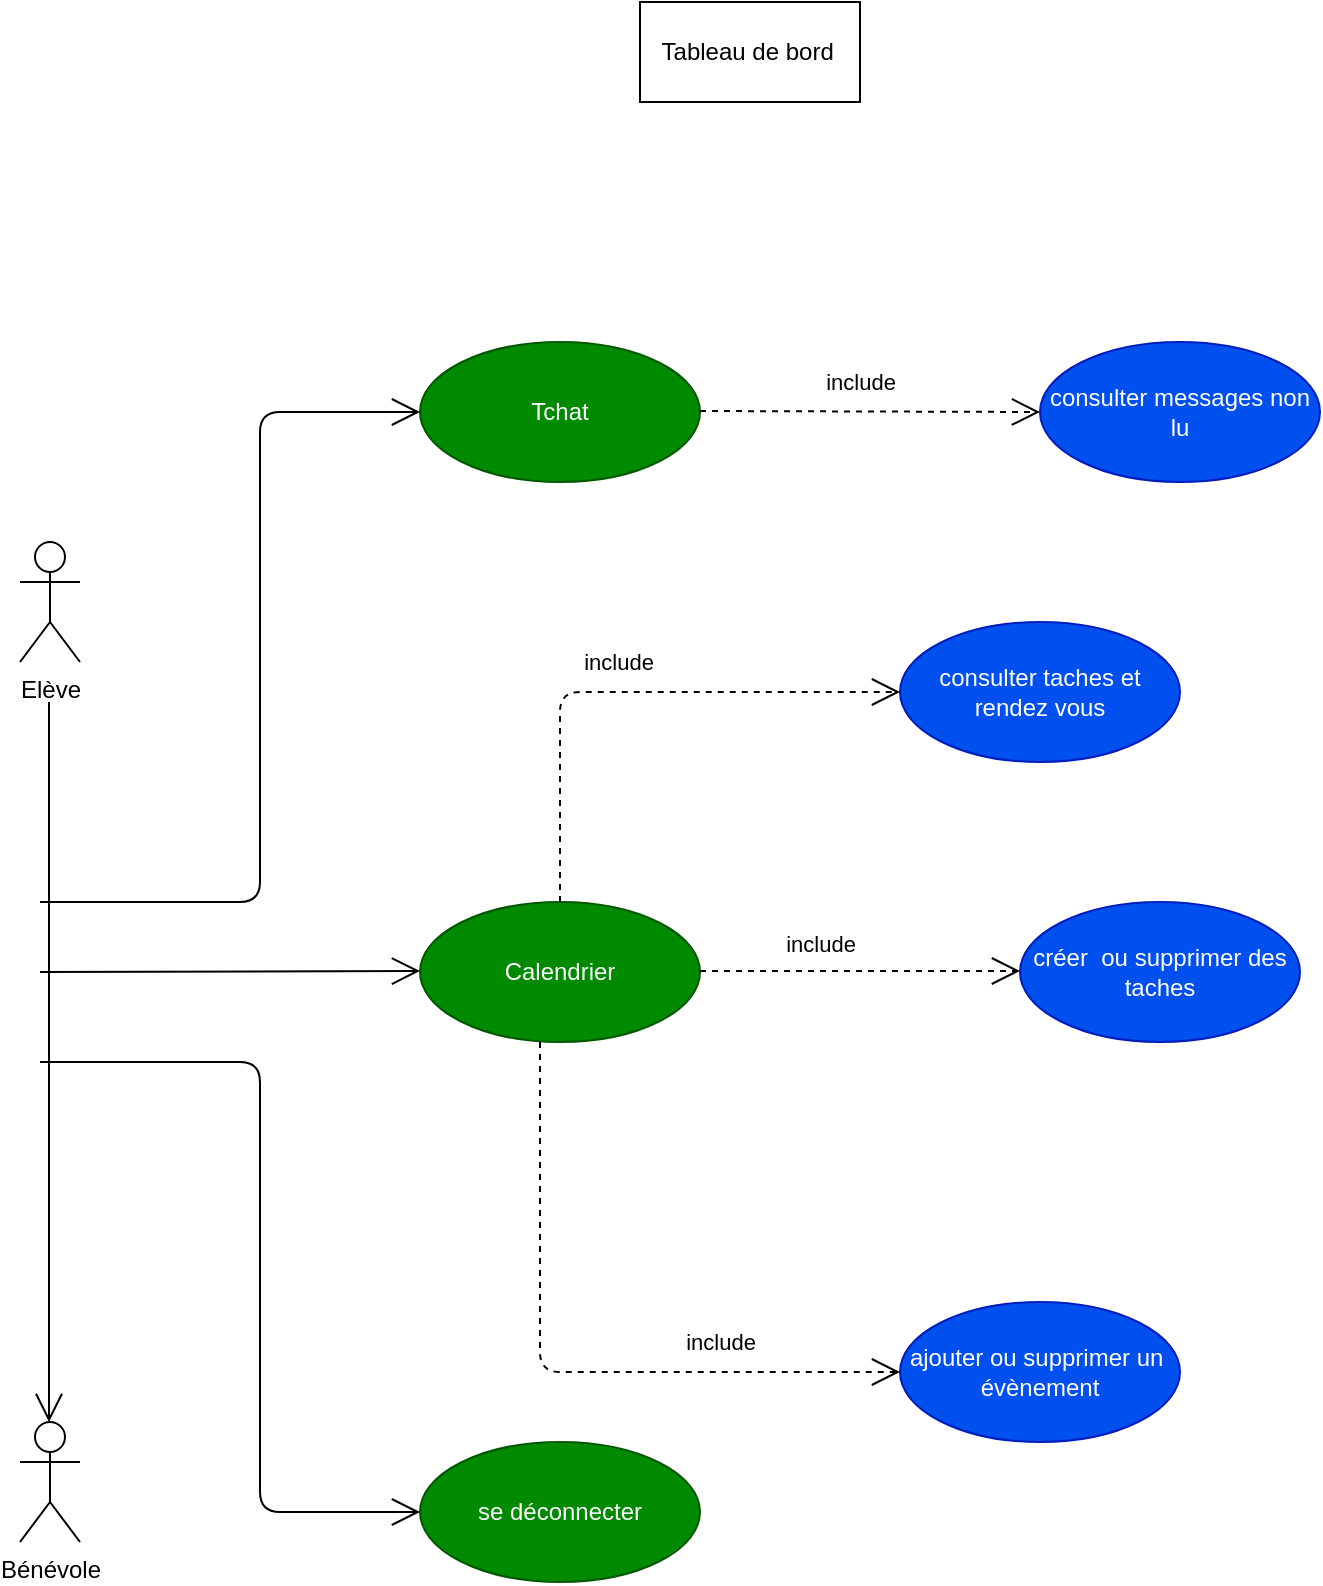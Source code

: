 <mxfile>
    <diagram id="BSrJ891Hfc8_6KQQKPbp" name="Page-1">
        <mxGraphModel dx="842" dy="617" grid="1" gridSize="10" guides="1" tooltips="1" connect="1" arrows="1" fold="1" page="1" pageScale="1" pageWidth="827" pageHeight="1169" math="0" shadow="0">
            <root>
                <mxCell id="0"/>
                <mxCell id="1" parent="0"/>
                <mxCell id="2" value="Tableau de bord&amp;nbsp;" style="html=1;" vertex="1" parent="1">
                    <mxGeometry x="350" y="10" width="110" height="50" as="geometry"/>
                </mxCell>
                <mxCell id="3" value="Elève" style="shape=umlActor;verticalLabelPosition=bottom;verticalAlign=top;html=1;" vertex="1" parent="1">
                    <mxGeometry x="40" y="280" width="30" height="60" as="geometry"/>
                </mxCell>
                <mxCell id="4" value="Bénévole" style="shape=umlActor;verticalLabelPosition=bottom;verticalAlign=top;html=1;" vertex="1" parent="1">
                    <mxGeometry x="40" y="720" width="30" height="60" as="geometry"/>
                </mxCell>
                <mxCell id="6" value="" style="endArrow=open;endFill=1;endSize=12;html=1;" edge="1" parent="1">
                    <mxGeometry width="160" relative="1" as="geometry">
                        <mxPoint x="54.5" y="360" as="sourcePoint"/>
                        <mxPoint x="54.5" y="720" as="targetPoint"/>
                    </mxGeometry>
                </mxCell>
                <mxCell id="7" value="Tchat" style="ellipse;whiteSpace=wrap;html=1;fillColor=#008a00;fontColor=#ffffff;strokeColor=#005700;" vertex="1" parent="1">
                    <mxGeometry x="240" y="180" width="140" height="70" as="geometry"/>
                </mxCell>
                <mxCell id="8" value="Calendrier" style="ellipse;whiteSpace=wrap;html=1;fillColor=#008a00;fontColor=#ffffff;strokeColor=#005700;" vertex="1" parent="1">
                    <mxGeometry x="240" y="460" width="140" height="70" as="geometry"/>
                </mxCell>
                <mxCell id="9" value="se déconnecter" style="ellipse;whiteSpace=wrap;html=1;fillColor=#008a00;fontColor=#ffffff;strokeColor=#005700;" vertex="1" parent="1">
                    <mxGeometry x="240" y="730" width="140" height="70" as="geometry"/>
                </mxCell>
                <mxCell id="10" value="" style="endArrow=open;endFill=1;endSize=12;html=1;entryX=0;entryY=0.5;entryDx=0;entryDy=0;" edge="1" parent="1" target="7">
                    <mxGeometry width="160" relative="1" as="geometry">
                        <mxPoint x="50" y="460" as="sourcePoint"/>
                        <mxPoint x="490" y="410" as="targetPoint"/>
                        <Array as="points">
                            <mxPoint x="160" y="460"/>
                            <mxPoint x="160" y="215"/>
                        </Array>
                    </mxGeometry>
                </mxCell>
                <mxCell id="11" value="" style="endArrow=open;endFill=1;endSize=12;html=1;" edge="1" parent="1">
                    <mxGeometry width="160" relative="1" as="geometry">
                        <mxPoint x="50" y="495" as="sourcePoint"/>
                        <mxPoint x="240" y="494.5" as="targetPoint"/>
                    </mxGeometry>
                </mxCell>
                <mxCell id="12" value="" style="endArrow=open;endFill=1;endSize=12;html=1;entryX=0;entryY=0.5;entryDx=0;entryDy=0;" edge="1" parent="1" target="9">
                    <mxGeometry width="160" relative="1" as="geometry">
                        <mxPoint x="50" y="540" as="sourcePoint"/>
                        <mxPoint x="490" y="660" as="targetPoint"/>
                        <Array as="points">
                            <mxPoint x="160" y="540"/>
                            <mxPoint x="160" y="765"/>
                        </Array>
                    </mxGeometry>
                </mxCell>
                <mxCell id="13" value="consulter messages non lu" style="ellipse;whiteSpace=wrap;html=1;fillColor=#0050ef;fontColor=#ffffff;strokeColor=#001DBC;" vertex="1" parent="1">
                    <mxGeometry x="550" y="180" width="140" height="70" as="geometry"/>
                </mxCell>
                <mxCell id="20" value="consulter taches et rendez vous" style="ellipse;whiteSpace=wrap;html=1;fillColor=#0050ef;fontColor=#ffffff;strokeColor=#001DBC;" vertex="1" parent="1">
                    <mxGeometry x="480" y="320" width="140" height="70" as="geometry"/>
                </mxCell>
                <mxCell id="21" value="créer&amp;nbsp; ou supprimer des taches" style="ellipse;whiteSpace=wrap;html=1;fillColor=#0050ef;fontColor=#ffffff;strokeColor=#001DBC;" vertex="1" parent="1">
                    <mxGeometry x="540" y="460" width="140" height="70" as="geometry"/>
                </mxCell>
                <mxCell id="22" value="ajouter ou supprimer un&amp;nbsp; évènement" style="ellipse;whiteSpace=wrap;html=1;fillColor=#0050ef;fontColor=#ffffff;strokeColor=#001DBC;" vertex="1" parent="1">
                    <mxGeometry x="480" y="660" width="140" height="70" as="geometry"/>
                </mxCell>
                <mxCell id="23" value="include" style="endArrow=open;endSize=12;dashed=1;html=1;exitX=0.5;exitY=0;exitDx=0;exitDy=0;entryX=0;entryY=0.5;entryDx=0;entryDy=0;" edge="1" parent="1" source="8" target="20">
                    <mxGeometry x="-0.026" y="15" width="160" relative="1" as="geometry">
                        <mxPoint x="360" y="460" as="sourcePoint"/>
                        <mxPoint x="520" y="460" as="targetPoint"/>
                        <Array as="points">
                            <mxPoint x="310" y="435"/>
                            <mxPoint x="310" y="355"/>
                        </Array>
                        <mxPoint as="offset"/>
                    </mxGeometry>
                </mxCell>
                <mxCell id="24" value="include" style="endArrow=open;endSize=12;dashed=1;html=1;entryX=0;entryY=0.5;entryDx=0;entryDy=0;" edge="1" parent="1" target="13">
                    <mxGeometry x="-0.059" y="15" width="160" relative="1" as="geometry">
                        <mxPoint x="380" y="214.5" as="sourcePoint"/>
                        <mxPoint x="540" y="214.5" as="targetPoint"/>
                        <mxPoint as="offset"/>
                    </mxGeometry>
                </mxCell>
                <mxCell id="25" value="include" style="endArrow=open;endSize=12;dashed=1;html=1;entryX=0;entryY=0.5;entryDx=0;entryDy=0;" edge="1" parent="1" target="22">
                    <mxGeometry x="0.478" y="15" width="160" relative="1" as="geometry">
                        <mxPoint x="300" y="530" as="sourcePoint"/>
                        <mxPoint x="460" y="530" as="targetPoint"/>
                        <Array as="points">
                            <mxPoint x="300" y="695"/>
                        </Array>
                        <mxPoint as="offset"/>
                    </mxGeometry>
                </mxCell>
                <mxCell id="26" value="include" style="endArrow=open;endSize=12;dashed=1;html=1;" edge="1" parent="1">
                    <mxGeometry x="-0.25" y="15" width="160" relative="1" as="geometry">
                        <mxPoint x="380" y="494.5" as="sourcePoint"/>
                        <mxPoint x="540" y="494.5" as="targetPoint"/>
                        <mxPoint y="1" as="offset"/>
                    </mxGeometry>
                </mxCell>
            </root>
        </mxGraphModel>
    </diagram>
</mxfile>